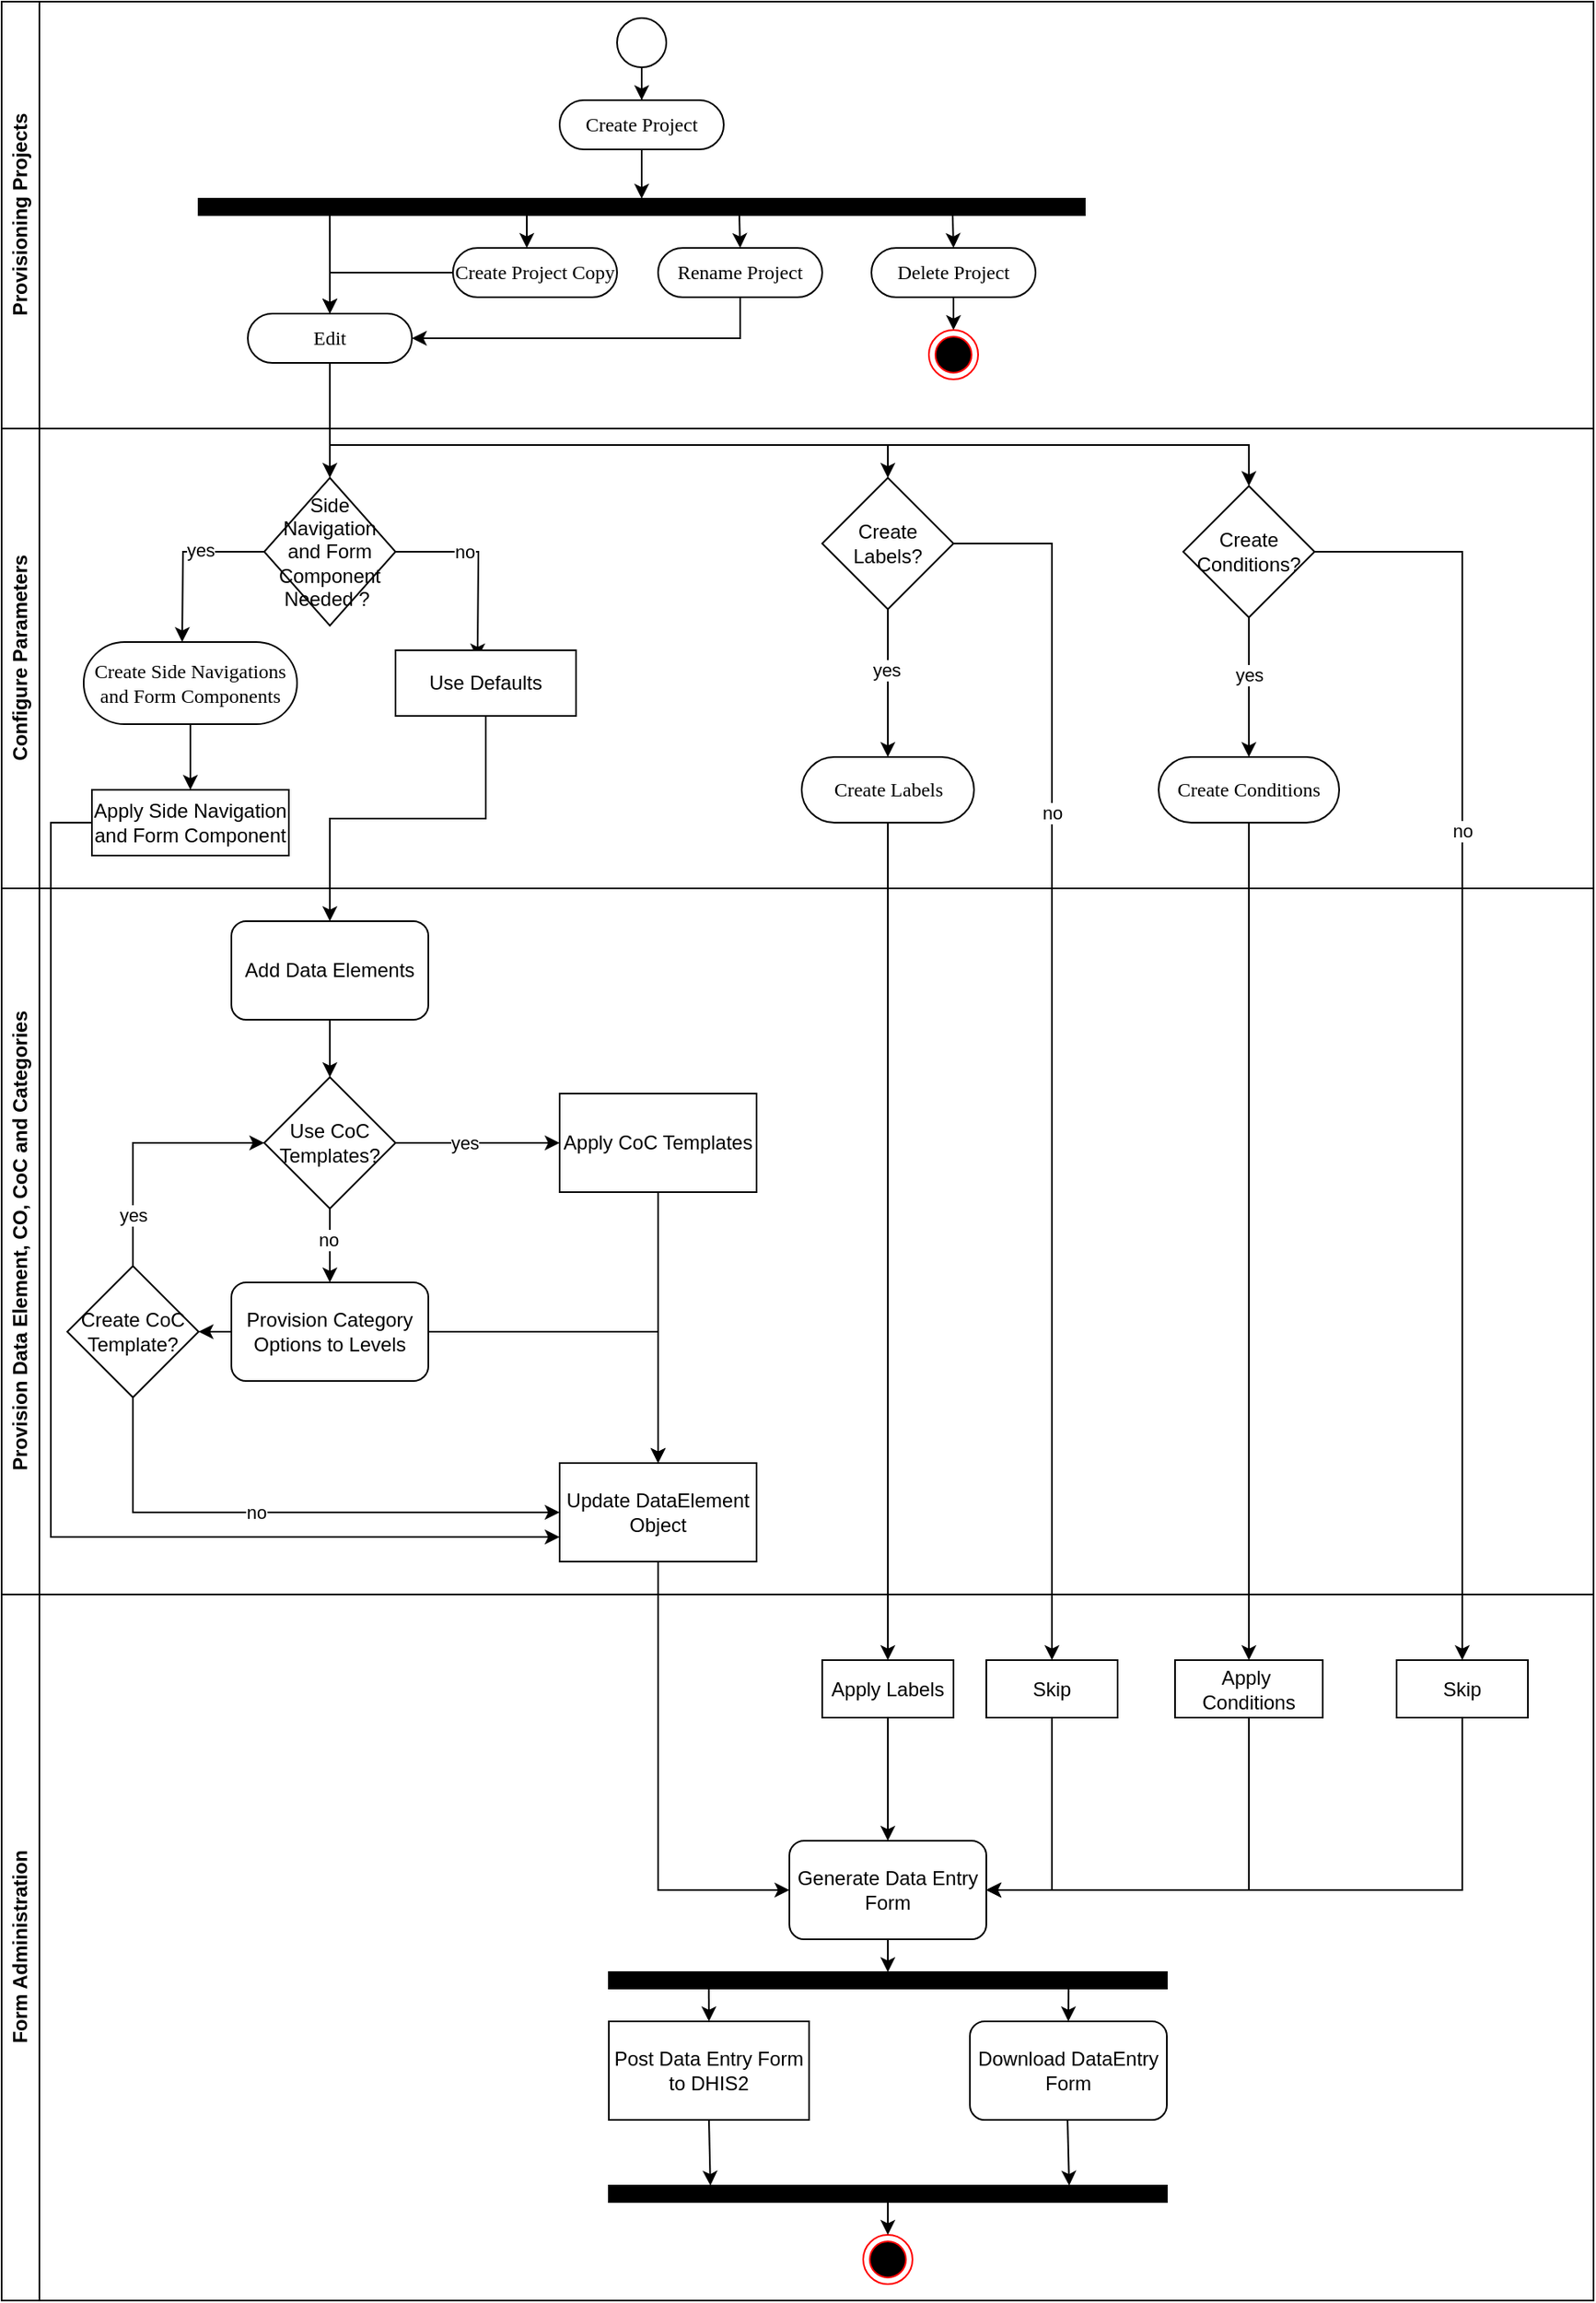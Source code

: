 <mxfile version="24.2.2" type="device">
  <diagram name="Page-1" id="0783ab3e-0a74-02c8-0abd-f7b4e66b4bec">
    <mxGraphModel dx="1434" dy="1872" grid="1" gridSize="10" guides="1" tooltips="1" connect="1" arrows="1" fold="1" page="1" pageScale="1" pageWidth="850" pageHeight="1100" background="none" math="0" shadow="0">
      <root>
        <mxCell id="0" />
        <mxCell id="1" parent="0" />
        <mxCell id="Yukx7XjK1gl3yhbjw_6s-3" value="Provisioning Projects" style="swimlane;horizontal=0;whiteSpace=wrap;html=1;" vertex="1" parent="1">
          <mxGeometry x="40" y="-600" width="970" height="260" as="geometry">
            <mxRectangle x="40" y="-640" width="40" height="140" as="alternateBounds" />
          </mxGeometry>
        </mxCell>
        <mxCell id="Yukx7XjK1gl3yhbjw_6s-6" value="" style="edgeStyle=orthogonalEdgeStyle;rounded=0;orthogonalLoop=1;jettySize=auto;html=1;" edge="1" parent="Yukx7XjK1gl3yhbjw_6s-3" source="Yukx7XjK1gl3yhbjw_6s-4" target="Yukx7XjK1gl3yhbjw_6s-5">
          <mxGeometry relative="1" as="geometry" />
        </mxCell>
        <mxCell id="Yukx7XjK1gl3yhbjw_6s-4" value="" style="ellipse;whiteSpace=wrap;html=1;rounded=0;shadow=0;comic=0;labelBackgroundColor=none;strokeWidth=1;fontFamily=Verdana;fontSize=12;align=center;direction=east;" vertex="1" parent="Yukx7XjK1gl3yhbjw_6s-3">
          <mxGeometry x="375" y="10" width="30" height="30" as="geometry" />
        </mxCell>
        <mxCell id="Yukx7XjK1gl3yhbjw_6s-8" style="edgeStyle=orthogonalEdgeStyle;rounded=0;orthogonalLoop=1;jettySize=auto;html=1;entryX=0.5;entryY=0;entryDx=0;entryDy=0;" edge="1" parent="Yukx7XjK1gl3yhbjw_6s-3" source="Yukx7XjK1gl3yhbjw_6s-5" target="Yukx7XjK1gl3yhbjw_6s-7">
          <mxGeometry relative="1" as="geometry" />
        </mxCell>
        <mxCell id="Yukx7XjK1gl3yhbjw_6s-5" value="Create Project" style="rounded=1;whiteSpace=wrap;html=1;shadow=0;comic=0;labelBackgroundColor=none;strokeWidth=1;fontFamily=Verdana;fontSize=12;align=center;arcSize=50;direction=east;" vertex="1" parent="Yukx7XjK1gl3yhbjw_6s-3">
          <mxGeometry x="340" y="60" width="100" height="30" as="geometry" />
        </mxCell>
        <mxCell id="Yukx7XjK1gl3yhbjw_6s-7" value="" style="whiteSpace=wrap;html=1;rounded=0;shadow=0;comic=0;labelBackgroundColor=none;strokeWidth=1;fillColor=#000000;fontFamily=Verdana;fontSize=12;align=center;rotation=0;direction=east;" vertex="1" parent="Yukx7XjK1gl3yhbjw_6s-3">
          <mxGeometry x="120" y="120" width="540" height="10" as="geometry" />
        </mxCell>
        <mxCell id="Yukx7XjK1gl3yhbjw_6s-14" value="" style="edgeStyle=orthogonalEdgeStyle;rounded=0;orthogonalLoop=1;jettySize=auto;html=1;startArrow=classic;startFill=1;endArrow=none;endFill=0;entryX=0.148;entryY=0.9;entryDx=0;entryDy=0;entryPerimeter=0;" edge="1" parent="Yukx7XjK1gl3yhbjw_6s-3" source="Yukx7XjK1gl3yhbjw_6s-9" target="Yukx7XjK1gl3yhbjw_6s-7">
          <mxGeometry relative="1" as="geometry">
            <mxPoint x="200" y="140" as="targetPoint" />
          </mxGeometry>
        </mxCell>
        <mxCell id="Yukx7XjK1gl3yhbjw_6s-9" value="Edit" style="rounded=1;whiteSpace=wrap;html=1;shadow=0;comic=0;labelBackgroundColor=none;strokeWidth=1;fontFamily=Verdana;fontSize=12;align=center;arcSize=50;direction=east;" vertex="1" parent="Yukx7XjK1gl3yhbjw_6s-3">
          <mxGeometry x="150" y="190" width="100" height="30" as="geometry" />
        </mxCell>
        <mxCell id="Yukx7XjK1gl3yhbjw_6s-49" value="" style="edgeStyle=orthogonalEdgeStyle;rounded=0;orthogonalLoop=1;jettySize=auto;html=1;" edge="1" parent="Yukx7XjK1gl3yhbjw_6s-3" source="Yukx7XjK1gl3yhbjw_6s-10" target="Yukx7XjK1gl3yhbjw_6s-9">
          <mxGeometry relative="1" as="geometry" />
        </mxCell>
        <mxCell id="Yukx7XjK1gl3yhbjw_6s-10" value="Create Project Copy" style="rounded=1;whiteSpace=wrap;html=1;shadow=0;comic=0;labelBackgroundColor=none;strokeWidth=1;fontFamily=Verdana;fontSize=12;align=center;arcSize=50;direction=east;" vertex="1" parent="Yukx7XjK1gl3yhbjw_6s-3">
          <mxGeometry x="275" y="150" width="100" height="30" as="geometry" />
        </mxCell>
        <mxCell id="Yukx7XjK1gl3yhbjw_6s-50" style="edgeStyle=orthogonalEdgeStyle;rounded=0;orthogonalLoop=1;jettySize=auto;html=1;entryX=1;entryY=0.5;entryDx=0;entryDy=0;exitX=0.5;exitY=1;exitDx=0;exitDy=0;" edge="1" parent="Yukx7XjK1gl3yhbjw_6s-3" source="Yukx7XjK1gl3yhbjw_6s-11" target="Yukx7XjK1gl3yhbjw_6s-9">
          <mxGeometry relative="1" as="geometry">
            <mxPoint x="465" y="190" as="sourcePoint" />
            <mxPoint x="315" y="230" as="targetPoint" />
          </mxGeometry>
        </mxCell>
        <mxCell id="Yukx7XjK1gl3yhbjw_6s-11" value="Rename Project" style="rounded=1;whiteSpace=wrap;html=1;shadow=0;comic=0;labelBackgroundColor=none;strokeWidth=1;fontFamily=Verdana;fontSize=12;align=center;arcSize=50;direction=east;" vertex="1" parent="Yukx7XjK1gl3yhbjw_6s-3">
          <mxGeometry x="400" y="150" width="100" height="30" as="geometry" />
        </mxCell>
        <mxCell id="Yukx7XjK1gl3yhbjw_6s-12" value="Delete Project" style="rounded=1;whiteSpace=wrap;html=1;shadow=0;comic=0;labelBackgroundColor=none;strokeWidth=1;fontFamily=Verdana;fontSize=12;align=center;arcSize=50;direction=east;" vertex="1" parent="Yukx7XjK1gl3yhbjw_6s-3">
          <mxGeometry x="530" y="150" width="100" height="30" as="geometry" />
        </mxCell>
        <mxCell id="Yukx7XjK1gl3yhbjw_6s-19" value="" style="endArrow=classic;html=1;rounded=0;" edge="1" parent="Yukx7XjK1gl3yhbjw_6s-3">
          <mxGeometry width="50" height="50" relative="1" as="geometry">
            <mxPoint x="320" y="130" as="sourcePoint" />
            <mxPoint x="320" y="150" as="targetPoint" />
          </mxGeometry>
        </mxCell>
        <mxCell id="Yukx7XjK1gl3yhbjw_6s-20" value="" style="endArrow=classic;html=1;rounded=0;" edge="1" parent="Yukx7XjK1gl3yhbjw_6s-3">
          <mxGeometry width="50" height="50" relative="1" as="geometry">
            <mxPoint x="449.5" y="130" as="sourcePoint" />
            <mxPoint x="450" y="150" as="targetPoint" />
          </mxGeometry>
        </mxCell>
        <mxCell id="Yukx7XjK1gl3yhbjw_6s-21" value="" style="endArrow=classic;html=1;rounded=0;" edge="1" parent="Yukx7XjK1gl3yhbjw_6s-3">
          <mxGeometry width="50" height="50" relative="1" as="geometry">
            <mxPoint x="579.5" y="130" as="sourcePoint" />
            <mxPoint x="580" y="150" as="targetPoint" />
          </mxGeometry>
        </mxCell>
        <mxCell id="Yukx7XjK1gl3yhbjw_6s-48" value="" style="edgeStyle=orthogonalEdgeStyle;rounded=0;orthogonalLoop=1;jettySize=auto;html=1;" edge="1" parent="Yukx7XjK1gl3yhbjw_6s-3" source="Yukx7XjK1gl3yhbjw_6s-12">
          <mxGeometry relative="1" as="geometry">
            <mxPoint x="580" y="200" as="targetPoint" />
          </mxGeometry>
        </mxCell>
        <mxCell id="Yukx7XjK1gl3yhbjw_6s-82" value="" style="ellipse;html=1;shape=endState;fillColor=#000000;strokeColor=#ff0000;" vertex="1" parent="Yukx7XjK1gl3yhbjw_6s-3">
          <mxGeometry x="565" y="200" width="30" height="30" as="geometry" />
        </mxCell>
        <mxCell id="Yukx7XjK1gl3yhbjw_6s-30" value="Configure Parameters" style="swimlane;horizontal=0;whiteSpace=wrap;html=1;" vertex="1" parent="1">
          <mxGeometry x="40" y="-340" width="970" height="280" as="geometry" />
        </mxCell>
        <mxCell id="Yukx7XjK1gl3yhbjw_6s-27" style="edgeStyle=orthogonalEdgeStyle;rounded=0;orthogonalLoop=1;jettySize=auto;html=1;" edge="1" parent="Yukx7XjK1gl3yhbjw_6s-30" source="Yukx7XjK1gl3yhbjw_6s-22">
          <mxGeometry relative="1" as="geometry">
            <mxPoint x="290" y="140" as="targetPoint" />
          </mxGeometry>
        </mxCell>
        <mxCell id="Yukx7XjK1gl3yhbjw_6s-29" value="no" style="edgeLabel;html=1;align=center;verticalAlign=middle;resizable=0;points=[];" vertex="1" connectable="0" parent="Yukx7XjK1gl3yhbjw_6s-27">
          <mxGeometry x="-0.284" relative="1" as="geometry">
            <mxPoint as="offset" />
          </mxGeometry>
        </mxCell>
        <mxCell id="Yukx7XjK1gl3yhbjw_6s-32" style="edgeStyle=orthogonalEdgeStyle;rounded=0;orthogonalLoop=1;jettySize=auto;html=1;" edge="1" parent="Yukx7XjK1gl3yhbjw_6s-30" source="Yukx7XjK1gl3yhbjw_6s-22">
          <mxGeometry relative="1" as="geometry">
            <mxPoint x="110" y="130" as="targetPoint" />
          </mxGeometry>
        </mxCell>
        <mxCell id="Yukx7XjK1gl3yhbjw_6s-33" value="yes" style="edgeLabel;html=1;align=center;verticalAlign=middle;resizable=0;points=[];" vertex="1" connectable="0" parent="Yukx7XjK1gl3yhbjw_6s-32">
          <mxGeometry x="-0.256" y="-1" relative="1" as="geometry">
            <mxPoint as="offset" />
          </mxGeometry>
        </mxCell>
        <mxCell id="Yukx7XjK1gl3yhbjw_6s-22" value="&lt;font style=&quot;font-size: 12px;&quot;&gt;Side Navigation and Form Component Needed ?&amp;nbsp;&lt;/font&gt;" style="rhombus;whiteSpace=wrap;html=1;" vertex="1" parent="Yukx7XjK1gl3yhbjw_6s-30">
          <mxGeometry x="160" y="30" width="80" height="90" as="geometry" />
        </mxCell>
        <mxCell id="Yukx7XjK1gl3yhbjw_6s-23" value="Create Side Navigations and Form Components" style="rounded=1;whiteSpace=wrap;html=1;shadow=0;comic=0;labelBackgroundColor=none;strokeWidth=1;fontFamily=Verdana;fontSize=12;align=center;arcSize=50;direction=east;" vertex="1" parent="Yukx7XjK1gl3yhbjw_6s-30">
          <mxGeometry x="50" y="130" width="130" height="50" as="geometry" />
        </mxCell>
        <mxCell id="Yukx7XjK1gl3yhbjw_6s-39" value="Use Defaults" style="rounded=0;whiteSpace=wrap;html=1;" vertex="1" parent="Yukx7XjK1gl3yhbjw_6s-30">
          <mxGeometry x="240" y="135" width="110" height="40" as="geometry" />
        </mxCell>
        <mxCell id="Yukx7XjK1gl3yhbjw_6s-77" value="" style="edgeStyle=orthogonalEdgeStyle;rounded=0;orthogonalLoop=1;jettySize=auto;html=1;" edge="1" parent="Yukx7XjK1gl3yhbjw_6s-30" source="Yukx7XjK1gl3yhbjw_6s-65" target="Yukx7XjK1gl3yhbjw_6s-75">
          <mxGeometry relative="1" as="geometry" />
        </mxCell>
        <mxCell id="Yukx7XjK1gl3yhbjw_6s-106" value="yes" style="edgeLabel;html=1;align=center;verticalAlign=middle;resizable=0;points=[];" vertex="1" connectable="0" parent="Yukx7XjK1gl3yhbjw_6s-77">
          <mxGeometry x="-0.178" y="-1" relative="1" as="geometry">
            <mxPoint as="offset" />
          </mxGeometry>
        </mxCell>
        <mxCell id="Yukx7XjK1gl3yhbjw_6s-65" value="Create Labels?" style="rhombus;whiteSpace=wrap;html=1;" vertex="1" parent="Yukx7XjK1gl3yhbjw_6s-30">
          <mxGeometry x="500" y="30" width="80" height="80" as="geometry" />
        </mxCell>
        <mxCell id="Yukx7XjK1gl3yhbjw_6s-78" value="" style="edgeStyle=orthogonalEdgeStyle;rounded=0;orthogonalLoop=1;jettySize=auto;html=1;" edge="1" parent="Yukx7XjK1gl3yhbjw_6s-30" source="Yukx7XjK1gl3yhbjw_6s-66" target="Yukx7XjK1gl3yhbjw_6s-76">
          <mxGeometry relative="1" as="geometry" />
        </mxCell>
        <mxCell id="Yukx7XjK1gl3yhbjw_6s-107" value="yes" style="edgeLabel;html=1;align=center;verticalAlign=middle;resizable=0;points=[];" vertex="1" connectable="0" parent="Yukx7XjK1gl3yhbjw_6s-78">
          <mxGeometry x="-0.178" relative="1" as="geometry">
            <mxPoint as="offset" />
          </mxGeometry>
        </mxCell>
        <mxCell id="Yukx7XjK1gl3yhbjw_6s-66" value="Create Conditions?" style="rhombus;whiteSpace=wrap;html=1;" vertex="1" parent="Yukx7XjK1gl3yhbjw_6s-30">
          <mxGeometry x="720" y="35" width="80" height="80" as="geometry" />
        </mxCell>
        <mxCell id="Yukx7XjK1gl3yhbjw_6s-68" value="" style="endArrow=classic;html=1;rounded=0;entryX=0.5;entryY=0;entryDx=0;entryDy=0;" edge="1" parent="Yukx7XjK1gl3yhbjw_6s-30" target="Yukx7XjK1gl3yhbjw_6s-66">
          <mxGeometry width="50" height="50" relative="1" as="geometry">
            <mxPoint x="410" y="10" as="sourcePoint" />
            <mxPoint x="660" y="30" as="targetPoint" />
            <Array as="points">
              <mxPoint x="690" y="10" />
              <mxPoint x="760" y="10" />
            </Array>
          </mxGeometry>
        </mxCell>
        <mxCell id="Yukx7XjK1gl3yhbjw_6s-70" value="Apply Side Navigation and Form Component" style="rounded=0;whiteSpace=wrap;html=1;" vertex="1" parent="Yukx7XjK1gl3yhbjw_6s-30">
          <mxGeometry x="55" y="220" width="120" height="40" as="geometry" />
        </mxCell>
        <mxCell id="Yukx7XjK1gl3yhbjw_6s-71" value="" style="edgeStyle=orthogonalEdgeStyle;rounded=0;orthogonalLoop=1;jettySize=auto;html=1;" edge="1" parent="Yukx7XjK1gl3yhbjw_6s-30" source="Yukx7XjK1gl3yhbjw_6s-23" target="Yukx7XjK1gl3yhbjw_6s-70">
          <mxGeometry relative="1" as="geometry">
            <mxPoint x="115" y="180" as="sourcePoint" />
            <mxPoint x="140" y="330" as="targetPoint" />
          </mxGeometry>
        </mxCell>
        <mxCell id="Yukx7XjK1gl3yhbjw_6s-75" value="Create Labels" style="rounded=1;whiteSpace=wrap;html=1;shadow=0;comic=0;labelBackgroundColor=none;strokeWidth=1;fontFamily=Verdana;fontSize=12;align=center;arcSize=50;direction=east;" vertex="1" parent="Yukx7XjK1gl3yhbjw_6s-30">
          <mxGeometry x="487.5" y="200" width="105" height="40" as="geometry" />
        </mxCell>
        <mxCell id="Yukx7XjK1gl3yhbjw_6s-76" value="Create Conditions" style="rounded=1;whiteSpace=wrap;html=1;shadow=0;comic=0;labelBackgroundColor=none;strokeWidth=1;fontFamily=Verdana;fontSize=12;align=center;arcSize=50;direction=east;" vertex="1" parent="Yukx7XjK1gl3yhbjw_6s-30">
          <mxGeometry x="705" y="200" width="110" height="40" as="geometry" />
        </mxCell>
        <mxCell id="Yukx7XjK1gl3yhbjw_6s-25" value="" style="edgeStyle=orthogonalEdgeStyle;rounded=0;orthogonalLoop=1;jettySize=auto;html=1;" edge="1" parent="1" source="Yukx7XjK1gl3yhbjw_6s-9" target="Yukx7XjK1gl3yhbjw_6s-22">
          <mxGeometry relative="1" as="geometry" />
        </mxCell>
        <mxCell id="Yukx7XjK1gl3yhbjw_6s-34" value="Provision Data Element, CO, CoC and Categories" style="swimlane;horizontal=0;whiteSpace=wrap;html=1;" vertex="1" parent="1">
          <mxGeometry x="40" y="-60" width="970" height="430" as="geometry" />
        </mxCell>
        <mxCell id="Yukx7XjK1gl3yhbjw_6s-44" value="" style="edgeStyle=orthogonalEdgeStyle;rounded=0;orthogonalLoop=1;jettySize=auto;html=1;" edge="1" parent="Yukx7XjK1gl3yhbjw_6s-34" source="Yukx7XjK1gl3yhbjw_6s-36" target="Yukx7XjK1gl3yhbjw_6s-40">
          <mxGeometry relative="1" as="geometry" />
        </mxCell>
        <mxCell id="Yukx7XjK1gl3yhbjw_6s-46" style="edgeStyle=orthogonalEdgeStyle;rounded=0;orthogonalLoop=1;jettySize=auto;html=1;exitX=0.5;exitY=1;exitDx=0;exitDy=0;" edge="1" parent="Yukx7XjK1gl3yhbjw_6s-34" source="Yukx7XjK1gl3yhbjw_6s-40" target="Yukx7XjK1gl3yhbjw_6s-45">
          <mxGeometry relative="1" as="geometry" />
        </mxCell>
        <mxCell id="Yukx7XjK1gl3yhbjw_6s-52" value="no" style="edgeLabel;html=1;align=center;verticalAlign=middle;resizable=0;points=[];" vertex="1" connectable="0" parent="Yukx7XjK1gl3yhbjw_6s-46">
          <mxGeometry x="-0.15" y="-1" relative="1" as="geometry">
            <mxPoint as="offset" />
          </mxGeometry>
        </mxCell>
        <mxCell id="Yukx7XjK1gl3yhbjw_6s-36" value="Add Data Elements" style="rounded=1;whiteSpace=wrap;html=1;" vertex="1" parent="Yukx7XjK1gl3yhbjw_6s-34">
          <mxGeometry x="140" y="20" width="120" height="60" as="geometry" />
        </mxCell>
        <mxCell id="Yukx7XjK1gl3yhbjw_6s-42" value="" style="edgeStyle=orthogonalEdgeStyle;rounded=0;orthogonalLoop=1;jettySize=auto;html=1;entryX=0;entryY=0.5;entryDx=0;entryDy=0;" edge="1" parent="Yukx7XjK1gl3yhbjw_6s-34" source="Yukx7XjK1gl3yhbjw_6s-40" target="Yukx7XjK1gl3yhbjw_6s-41">
          <mxGeometry relative="1" as="geometry" />
        </mxCell>
        <mxCell id="Yukx7XjK1gl3yhbjw_6s-43" value="yes" style="edgeLabel;html=1;align=center;verticalAlign=middle;resizable=0;points=[];" vertex="1" connectable="0" parent="Yukx7XjK1gl3yhbjw_6s-42">
          <mxGeometry x="-0.167" relative="1" as="geometry">
            <mxPoint as="offset" />
          </mxGeometry>
        </mxCell>
        <mxCell id="Yukx7XjK1gl3yhbjw_6s-40" value="Use CoC Templates?" style="rhombus;whiteSpace=wrap;html=1;" vertex="1" parent="Yukx7XjK1gl3yhbjw_6s-34">
          <mxGeometry x="160" y="115" width="80" height="80" as="geometry" />
        </mxCell>
        <mxCell id="Yukx7XjK1gl3yhbjw_6s-62" style="edgeStyle=orthogonalEdgeStyle;rounded=0;orthogonalLoop=1;jettySize=auto;html=1;entryX=0.5;entryY=0;entryDx=0;entryDy=0;" edge="1" parent="Yukx7XjK1gl3yhbjw_6s-34" source="Yukx7XjK1gl3yhbjw_6s-41" target="Yukx7XjK1gl3yhbjw_6s-57">
          <mxGeometry relative="1" as="geometry">
            <mxPoint x="400" y="340" as="targetPoint" />
          </mxGeometry>
        </mxCell>
        <mxCell id="Yukx7XjK1gl3yhbjw_6s-41" value="Apply CoC Templates" style="rounded=0;whiteSpace=wrap;html=1;" vertex="1" parent="Yukx7XjK1gl3yhbjw_6s-34">
          <mxGeometry x="340" y="125" width="120" height="60" as="geometry" />
        </mxCell>
        <mxCell id="Yukx7XjK1gl3yhbjw_6s-64" style="edgeStyle=orthogonalEdgeStyle;rounded=0;orthogonalLoop=1;jettySize=auto;html=1;entryX=0.5;entryY=0;entryDx=0;entryDy=0;" edge="1" parent="Yukx7XjK1gl3yhbjw_6s-34" source="Yukx7XjK1gl3yhbjw_6s-45" target="Yukx7XjK1gl3yhbjw_6s-57">
          <mxGeometry relative="1" as="geometry" />
        </mxCell>
        <mxCell id="Yukx7XjK1gl3yhbjw_6s-45" value="Provision Category Options to Levels" style="rounded=1;whiteSpace=wrap;html=1;" vertex="1" parent="Yukx7XjK1gl3yhbjw_6s-34">
          <mxGeometry x="140" y="240" width="120" height="60" as="geometry" />
        </mxCell>
        <mxCell id="Yukx7XjK1gl3yhbjw_6s-55" style="edgeStyle=orthogonalEdgeStyle;rounded=0;orthogonalLoop=1;jettySize=auto;html=1;entryX=0;entryY=0.5;entryDx=0;entryDy=0;" edge="1" parent="Yukx7XjK1gl3yhbjw_6s-34" source="Yukx7XjK1gl3yhbjw_6s-51" target="Yukx7XjK1gl3yhbjw_6s-40">
          <mxGeometry relative="1" as="geometry">
            <Array as="points">
              <mxPoint x="80" y="155" />
            </Array>
          </mxGeometry>
        </mxCell>
        <mxCell id="Yukx7XjK1gl3yhbjw_6s-56" value="yes" style="edgeLabel;html=1;align=center;verticalAlign=middle;resizable=0;points=[];" vertex="1" connectable="0" parent="Yukx7XjK1gl3yhbjw_6s-55">
          <mxGeometry x="-0.6" relative="1" as="geometry">
            <mxPoint as="offset" />
          </mxGeometry>
        </mxCell>
        <mxCell id="Yukx7XjK1gl3yhbjw_6s-51" value="Create CoC Template?" style="rhombus;whiteSpace=wrap;html=1;" vertex="1" parent="Yukx7XjK1gl3yhbjw_6s-34">
          <mxGeometry x="40" y="230" width="80" height="80" as="geometry" />
        </mxCell>
        <mxCell id="Yukx7XjK1gl3yhbjw_6s-53" value="" style="endArrow=classic;html=1;rounded=0;entryX=1;entryY=0.5;entryDx=0;entryDy=0;" edge="1" parent="Yukx7XjK1gl3yhbjw_6s-34" source="Yukx7XjK1gl3yhbjw_6s-45" target="Yukx7XjK1gl3yhbjw_6s-51">
          <mxGeometry width="50" height="50" relative="1" as="geometry">
            <mxPoint x="360" y="230" as="sourcePoint" />
            <mxPoint x="410" y="180" as="targetPoint" />
          </mxGeometry>
        </mxCell>
        <mxCell id="Yukx7XjK1gl3yhbjw_6s-57" value="Update DataElement Object" style="rounded=0;whiteSpace=wrap;html=1;" vertex="1" parent="Yukx7XjK1gl3yhbjw_6s-34">
          <mxGeometry x="340" y="350" width="120" height="60" as="geometry" />
        </mxCell>
        <mxCell id="Yukx7XjK1gl3yhbjw_6s-59" value="" style="endArrow=classic;html=1;rounded=0;exitX=0.5;exitY=1;exitDx=0;exitDy=0;entryX=0;entryY=0.5;entryDx=0;entryDy=0;" edge="1" parent="Yukx7XjK1gl3yhbjw_6s-34" source="Yukx7XjK1gl3yhbjw_6s-51" target="Yukx7XjK1gl3yhbjw_6s-57">
          <mxGeometry width="50" height="50" relative="1" as="geometry">
            <mxPoint x="90" y="360" as="sourcePoint" />
            <mxPoint x="140" y="310" as="targetPoint" />
            <Array as="points">
              <mxPoint x="80" y="380" />
            </Array>
          </mxGeometry>
        </mxCell>
        <mxCell id="Yukx7XjK1gl3yhbjw_6s-61" value="no" style="edgeLabel;html=1;align=center;verticalAlign=middle;resizable=0;points=[];" vertex="1" connectable="0" parent="Yukx7XjK1gl3yhbjw_6s-59">
          <mxGeometry x="-0.123" relative="1" as="geometry">
            <mxPoint as="offset" />
          </mxGeometry>
        </mxCell>
        <mxCell id="Yukx7XjK1gl3yhbjw_6s-37" value="" style="edgeStyle=orthogonalEdgeStyle;rounded=0;orthogonalLoop=1;jettySize=auto;html=1;" edge="1" parent="1" source="Yukx7XjK1gl3yhbjw_6s-39" target="Yukx7XjK1gl3yhbjw_6s-36">
          <mxGeometry relative="1" as="geometry" />
        </mxCell>
        <mxCell id="Yukx7XjK1gl3yhbjw_6s-67" value="" style="endArrow=classic;html=1;rounded=0;entryX=0.5;entryY=0;entryDx=0;entryDy=0;" edge="1" parent="1" target="Yukx7XjK1gl3yhbjw_6s-65">
          <mxGeometry width="50" height="50" relative="1" as="geometry">
            <mxPoint x="240" y="-330" as="sourcePoint" />
            <mxPoint x="450" y="-160" as="targetPoint" />
            <Array as="points">
              <mxPoint x="580" y="-330" />
            </Array>
          </mxGeometry>
        </mxCell>
        <mxCell id="Yukx7XjK1gl3yhbjw_6s-73" value="" style="endArrow=classic;html=1;rounded=0;exitX=0;exitY=0.5;exitDx=0;exitDy=0;entryX=0;entryY=0.75;entryDx=0;entryDy=0;" edge="1" parent="1" source="Yukx7XjK1gl3yhbjw_6s-70" target="Yukx7XjK1gl3yhbjw_6s-57">
          <mxGeometry width="50" height="50" relative="1" as="geometry">
            <mxPoint x="110" y="70" as="sourcePoint" />
            <mxPoint x="160" y="20" as="targetPoint" />
            <Array as="points">
              <mxPoint x="70" y="-100" />
              <mxPoint x="70" y="-10" />
              <mxPoint x="70" y="335" />
            </Array>
          </mxGeometry>
        </mxCell>
        <mxCell id="Yukx7XjK1gl3yhbjw_6s-81" value="Form Administration" style="swimlane;horizontal=0;whiteSpace=wrap;html=1;" vertex="1" parent="1">
          <mxGeometry x="40" y="370" width="970" height="430" as="geometry" />
        </mxCell>
        <mxCell id="Yukx7XjK1gl3yhbjw_6s-83" value="Generate Data Entry Form" style="rounded=1;whiteSpace=wrap;html=1;" vertex="1" parent="Yukx7XjK1gl3yhbjw_6s-81">
          <mxGeometry x="480" y="150" width="120" height="60" as="geometry" />
        </mxCell>
        <mxCell id="Yukx7XjK1gl3yhbjw_6s-89" value="Post Data Entry Form to DHIS2" style="rounded=0;whiteSpace=wrap;html=1;" vertex="1" parent="Yukx7XjK1gl3yhbjw_6s-81">
          <mxGeometry x="370" y="260" width="122" height="60" as="geometry" />
        </mxCell>
        <mxCell id="Yukx7XjK1gl3yhbjw_6s-91" value="Download DataEntry Form" style="rounded=1;whiteSpace=wrap;html=1;" vertex="1" parent="Yukx7XjK1gl3yhbjw_6s-81">
          <mxGeometry x="590" y="260" width="120" height="60" as="geometry" />
        </mxCell>
        <mxCell id="Yukx7XjK1gl3yhbjw_6s-93" value="" style="whiteSpace=wrap;html=1;rounded=0;shadow=0;comic=0;labelBackgroundColor=none;strokeWidth=1;fillColor=#000000;fontFamily=Verdana;fontSize=12;align=center;rotation=0;direction=east;" vertex="1" parent="Yukx7XjK1gl3yhbjw_6s-81">
          <mxGeometry x="370" y="230" width="340" height="10" as="geometry" />
        </mxCell>
        <mxCell id="Yukx7XjK1gl3yhbjw_6s-94" value="" style="endArrow=classic;html=1;rounded=0;exitX=0.5;exitY=1;exitDx=0;exitDy=0;entryX=0.5;entryY=0;entryDx=0;entryDy=0;" edge="1" parent="Yukx7XjK1gl3yhbjw_6s-81" source="Yukx7XjK1gl3yhbjw_6s-83" target="Yukx7XjK1gl3yhbjw_6s-93">
          <mxGeometry width="50" height="50" relative="1" as="geometry">
            <mxPoint x="360" y="200" as="sourcePoint" />
            <mxPoint x="410" y="150" as="targetPoint" />
          </mxGeometry>
        </mxCell>
        <mxCell id="Yukx7XjK1gl3yhbjw_6s-96" value="" style="endArrow=classic;html=1;rounded=0;entryX=0.5;entryY=0;entryDx=0;entryDy=0;exitX=0.824;exitY=0.5;exitDx=0;exitDy=0;exitPerimeter=0;" edge="1" parent="Yukx7XjK1gl3yhbjw_6s-81" source="Yukx7XjK1gl3yhbjw_6s-93" target="Yukx7XjK1gl3yhbjw_6s-91">
          <mxGeometry width="50" height="50" relative="1" as="geometry">
            <mxPoint x="440" y="280" as="sourcePoint" />
            <mxPoint x="441" y="310" as="targetPoint" />
            <Array as="points" />
          </mxGeometry>
        </mxCell>
        <mxCell id="Yukx7XjK1gl3yhbjw_6s-95" value="" style="endArrow=classic;html=1;rounded=0;entryX=0.5;entryY=0;entryDx=0;entryDy=0;exitX=0.179;exitY=0.5;exitDx=0;exitDy=0;exitPerimeter=0;" edge="1" parent="Yukx7XjK1gl3yhbjw_6s-81" source="Yukx7XjK1gl3yhbjw_6s-93" target="Yukx7XjK1gl3yhbjw_6s-89">
          <mxGeometry width="50" height="50" relative="1" as="geometry">
            <mxPoint x="430" y="270" as="sourcePoint" />
            <mxPoint x="410" y="250" as="targetPoint" />
          </mxGeometry>
        </mxCell>
        <mxCell id="Yukx7XjK1gl3yhbjw_6s-98" value="" style="whiteSpace=wrap;html=1;rounded=0;shadow=0;comic=0;labelBackgroundColor=none;strokeWidth=1;fillColor=#000000;fontFamily=Verdana;fontSize=12;align=center;rotation=0;direction=east;" vertex="1" parent="Yukx7XjK1gl3yhbjw_6s-81">
          <mxGeometry x="370" y="360" width="340" height="10" as="geometry" />
        </mxCell>
        <mxCell id="Yukx7XjK1gl3yhbjw_6s-101" value="" style="endArrow=classic;html=1;rounded=0;entryX=0.182;entryY=0;entryDx=0;entryDy=0;entryPerimeter=0;exitX=0.5;exitY=1;exitDx=0;exitDy=0;" edge="1" parent="Yukx7XjK1gl3yhbjw_6s-81" source="Yukx7XjK1gl3yhbjw_6s-89" target="Yukx7XjK1gl3yhbjw_6s-98">
          <mxGeometry width="50" height="50" relative="1" as="geometry">
            <mxPoint x="360" y="400" as="sourcePoint" />
            <mxPoint x="410" y="350" as="targetPoint" />
          </mxGeometry>
        </mxCell>
        <mxCell id="Yukx7XjK1gl3yhbjw_6s-103" value="" style="endArrow=classic;html=1;rounded=0;entryX=0.182;entryY=0;entryDx=0;entryDy=0;entryPerimeter=0;exitX=0.5;exitY=1;exitDx=0;exitDy=0;" edge="1" parent="Yukx7XjK1gl3yhbjw_6s-81">
          <mxGeometry width="50" height="50" relative="1" as="geometry">
            <mxPoint x="649.5" y="320" as="sourcePoint" />
            <mxPoint x="650.5" y="360" as="targetPoint" />
          </mxGeometry>
        </mxCell>
        <mxCell id="Yukx7XjK1gl3yhbjw_6s-104" value="" style="ellipse;html=1;shape=endState;fillColor=#000000;strokeColor=#ff0000;" vertex="1" parent="Yukx7XjK1gl3yhbjw_6s-81">
          <mxGeometry x="525" y="390" width="30" height="30" as="geometry" />
        </mxCell>
        <mxCell id="Yukx7XjK1gl3yhbjw_6s-105" value="" style="endArrow=classic;html=1;rounded=0;exitX=0.5;exitY=1;exitDx=0;exitDy=0;entryX=0.5;entryY=0;entryDx=0;entryDy=0;" edge="1" parent="Yukx7XjK1gl3yhbjw_6s-81" source="Yukx7XjK1gl3yhbjw_6s-98" target="Yukx7XjK1gl3yhbjw_6s-104">
          <mxGeometry width="50" height="50" relative="1" as="geometry">
            <mxPoint x="590" y="430" as="sourcePoint" />
            <mxPoint x="640" y="380" as="targetPoint" />
          </mxGeometry>
        </mxCell>
        <mxCell id="Yukx7XjK1gl3yhbjw_6s-85" value="Apply Labels" style="rounded=0;whiteSpace=wrap;html=1;" vertex="1" parent="Yukx7XjK1gl3yhbjw_6s-81">
          <mxGeometry x="500" y="40" width="80" height="35" as="geometry" />
        </mxCell>
        <mxCell id="Yukx7XjK1gl3yhbjw_6s-79" style="edgeStyle=orthogonalEdgeStyle;rounded=0;orthogonalLoop=1;jettySize=auto;html=1;entryX=0.5;entryY=0;entryDx=0;entryDy=0;exitX=0.5;exitY=1;exitDx=0;exitDy=0;" edge="1" parent="Yukx7XjK1gl3yhbjw_6s-81" source="Yukx7XjK1gl3yhbjw_6s-85" target="Yukx7XjK1gl3yhbjw_6s-83">
          <mxGeometry relative="1" as="geometry" />
        </mxCell>
        <mxCell id="Yukx7XjK1gl3yhbjw_6s-109" value="Skip" style="rounded=0;whiteSpace=wrap;html=1;" vertex="1" parent="Yukx7XjK1gl3yhbjw_6s-81">
          <mxGeometry x="600" y="40" width="80" height="35" as="geometry" />
        </mxCell>
        <mxCell id="Yukx7XjK1gl3yhbjw_6s-118" style="edgeStyle=orthogonalEdgeStyle;rounded=0;orthogonalLoop=1;jettySize=auto;html=1;entryX=1;entryY=0.5;entryDx=0;entryDy=0;exitX=0.5;exitY=1;exitDx=0;exitDy=0;" edge="1" parent="Yukx7XjK1gl3yhbjw_6s-81" source="Yukx7XjK1gl3yhbjw_6s-109" target="Yukx7XjK1gl3yhbjw_6s-83">
          <mxGeometry relative="1" as="geometry">
            <mxPoint x="650" y="60" as="targetPoint" />
          </mxGeometry>
        </mxCell>
        <mxCell id="Yukx7XjK1gl3yhbjw_6s-87" value="Apply&amp;nbsp; Conditions" style="rounded=0;whiteSpace=wrap;html=1;" vertex="1" parent="Yukx7XjK1gl3yhbjw_6s-81">
          <mxGeometry x="715" y="40" width="90" height="35" as="geometry" />
        </mxCell>
        <mxCell id="Yukx7XjK1gl3yhbjw_6s-80" style="edgeStyle=orthogonalEdgeStyle;rounded=0;orthogonalLoop=1;jettySize=auto;html=1;exitX=0.5;exitY=1;exitDx=0;exitDy=0;entryX=1;entryY=0.5;entryDx=0;entryDy=0;" edge="1" parent="Yukx7XjK1gl3yhbjw_6s-81" source="Yukx7XjK1gl3yhbjw_6s-87" target="Yukx7XjK1gl3yhbjw_6s-83">
          <mxGeometry relative="1" as="geometry">
            <mxPoint x="460" y="-50" as="targetPoint" />
            <Array as="points">
              <mxPoint x="760" y="180" />
            </Array>
          </mxGeometry>
        </mxCell>
        <mxCell id="Yukx7XjK1gl3yhbjw_6s-111" value="Skip" style="rounded=0;whiteSpace=wrap;html=1;" vertex="1" parent="Yukx7XjK1gl3yhbjw_6s-81">
          <mxGeometry x="850" y="40" width="80" height="35" as="geometry" />
        </mxCell>
        <mxCell id="Yukx7XjK1gl3yhbjw_6s-119" style="edgeStyle=orthogonalEdgeStyle;rounded=0;orthogonalLoop=1;jettySize=auto;html=1;entryX=1;entryY=0.5;entryDx=0;entryDy=0;" edge="1" parent="Yukx7XjK1gl3yhbjw_6s-81" source="Yukx7XjK1gl3yhbjw_6s-111" target="Yukx7XjK1gl3yhbjw_6s-83">
          <mxGeometry relative="1" as="geometry">
            <Array as="points">
              <mxPoint x="890" y="180" />
            </Array>
          </mxGeometry>
        </mxCell>
        <mxCell id="Yukx7XjK1gl3yhbjw_6s-84" style="edgeStyle=orthogonalEdgeStyle;rounded=0;orthogonalLoop=1;jettySize=auto;html=1;entryX=0;entryY=0.5;entryDx=0;entryDy=0;exitX=0.5;exitY=1;exitDx=0;exitDy=0;" edge="1" parent="1" source="Yukx7XjK1gl3yhbjw_6s-57" target="Yukx7XjK1gl3yhbjw_6s-83">
          <mxGeometry relative="1" as="geometry" />
        </mxCell>
        <mxCell id="Yukx7XjK1gl3yhbjw_6s-86" value="" style="edgeStyle=orthogonalEdgeStyle;rounded=0;orthogonalLoop=1;jettySize=auto;html=1;entryX=0.5;entryY=0;entryDx=0;entryDy=0;exitX=0.5;exitY=1;exitDx=0;exitDy=0;" edge="1" parent="1" source="Yukx7XjK1gl3yhbjw_6s-75" target="Yukx7XjK1gl3yhbjw_6s-85">
          <mxGeometry relative="1" as="geometry">
            <mxPoint x="580" y="-165" as="sourcePoint" />
            <mxPoint x="580" y="400" as="targetPoint" />
          </mxGeometry>
        </mxCell>
        <mxCell id="Yukx7XjK1gl3yhbjw_6s-88" value="" style="edgeStyle=orthogonalEdgeStyle;rounded=0;orthogonalLoop=1;jettySize=auto;html=1;exitX=0.5;exitY=1;exitDx=0;exitDy=0;" edge="1" parent="1" source="Yukx7XjK1gl3yhbjw_6s-76" target="Yukx7XjK1gl3yhbjw_6s-87">
          <mxGeometry relative="1" as="geometry">
            <mxPoint x="670" y="430" as="targetPoint" />
            <mxPoint x="730" y="-165" as="sourcePoint" />
            <Array as="points" />
          </mxGeometry>
        </mxCell>
        <mxCell id="Yukx7XjK1gl3yhbjw_6s-112" style="edgeStyle=orthogonalEdgeStyle;rounded=0;orthogonalLoop=1;jettySize=auto;html=1;" edge="1" parent="1" source="Yukx7XjK1gl3yhbjw_6s-65" target="Yukx7XjK1gl3yhbjw_6s-109">
          <mxGeometry relative="1" as="geometry" />
        </mxCell>
        <mxCell id="Yukx7XjK1gl3yhbjw_6s-114" value="no" style="edgeLabel;html=1;align=center;verticalAlign=middle;resizable=0;points=[];" vertex="1" connectable="0" parent="Yukx7XjK1gl3yhbjw_6s-112">
          <mxGeometry x="-0.435" relative="1" as="geometry">
            <mxPoint y="15" as="offset" />
          </mxGeometry>
        </mxCell>
        <mxCell id="Yukx7XjK1gl3yhbjw_6s-113" style="edgeStyle=orthogonalEdgeStyle;rounded=0;orthogonalLoop=1;jettySize=auto;html=1;" edge="1" parent="1" source="Yukx7XjK1gl3yhbjw_6s-66" target="Yukx7XjK1gl3yhbjw_6s-111">
          <mxGeometry relative="1" as="geometry" />
        </mxCell>
        <mxCell id="Yukx7XjK1gl3yhbjw_6s-117" value="no" style="edgeLabel;html=1;align=center;verticalAlign=middle;resizable=0;points=[];" vertex="1" connectable="0" parent="Yukx7XjK1gl3yhbjw_6s-113">
          <mxGeometry x="-0.322" relative="1" as="geometry">
            <mxPoint as="offset" />
          </mxGeometry>
        </mxCell>
      </root>
    </mxGraphModel>
  </diagram>
</mxfile>
